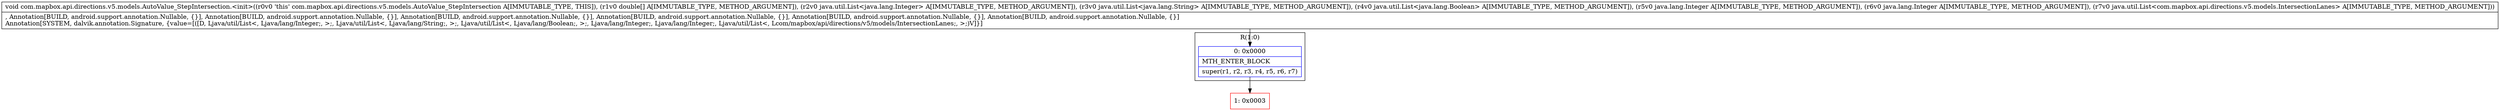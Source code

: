 digraph "CFG forcom.mapbox.api.directions.v5.models.AutoValue_StepIntersection.\<init\>([DLjava\/util\/List;Ljava\/util\/List;Ljava\/util\/List;Ljava\/lang\/Integer;Ljava\/lang\/Integer;Ljava\/util\/List;)V" {
subgraph cluster_Region_1893174931 {
label = "R(1:0)";
node [shape=record,color=blue];
Node_0 [shape=record,label="{0\:\ 0x0000|MTH_ENTER_BLOCK\l|super(r1, r2, r3, r4, r5, r6, r7)\l}"];
}
Node_1 [shape=record,color=red,label="{1\:\ 0x0003}"];
MethodNode[shape=record,label="{void com.mapbox.api.directions.v5.models.AutoValue_StepIntersection.\<init\>((r0v0 'this' com.mapbox.api.directions.v5.models.AutoValue_StepIntersection A[IMMUTABLE_TYPE, THIS]), (r1v0 double[] A[IMMUTABLE_TYPE, METHOD_ARGUMENT]), (r2v0 java.util.List\<java.lang.Integer\> A[IMMUTABLE_TYPE, METHOD_ARGUMENT]), (r3v0 java.util.List\<java.lang.String\> A[IMMUTABLE_TYPE, METHOD_ARGUMENT]), (r4v0 java.util.List\<java.lang.Boolean\> A[IMMUTABLE_TYPE, METHOD_ARGUMENT]), (r5v0 java.lang.Integer A[IMMUTABLE_TYPE, METHOD_ARGUMENT]), (r6v0 java.lang.Integer A[IMMUTABLE_TYPE, METHOD_ARGUMENT]), (r7v0 java.util.List\<com.mapbox.api.directions.v5.models.IntersectionLanes\> A[IMMUTABLE_TYPE, METHOD_ARGUMENT]))  | , Annotation[BUILD, android.support.annotation.Nullable, \{\}], Annotation[BUILD, android.support.annotation.Nullable, \{\}], Annotation[BUILD, android.support.annotation.Nullable, \{\}], Annotation[BUILD, android.support.annotation.Nullable, \{\}], Annotation[BUILD, android.support.annotation.Nullable, \{\}], Annotation[BUILD, android.support.annotation.Nullable, \{\}]\lAnnotation[SYSTEM, dalvik.annotation.Signature, \{value=[([D, Ljava\/util\/List\<, Ljava\/lang\/Integer;, \>;, Ljava\/util\/List\<, Ljava\/lang\/String;, \>;, Ljava\/util\/List\<, Ljava\/lang\/Boolean;, \>;, Ljava\/lang\/Integer;, Ljava\/lang\/Integer;, Ljava\/util\/List\<, Lcom\/mapbox\/api\/directions\/v5\/models\/IntersectionLanes;, \>;)V]\}]\l}"];
MethodNode -> Node_0;
Node_0 -> Node_1;
}

